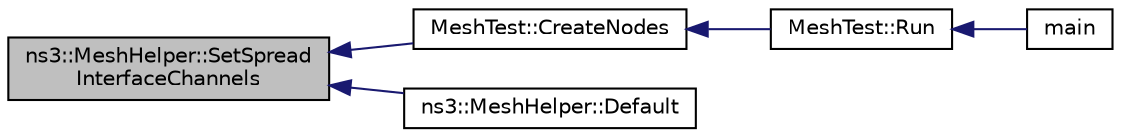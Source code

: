 digraph "ns3::MeshHelper::SetSpreadInterfaceChannels"
{
  edge [fontname="Helvetica",fontsize="10",labelfontname="Helvetica",labelfontsize="10"];
  node [fontname="Helvetica",fontsize="10",shape=record];
  rankdir="LR";
  Node1 [label="ns3::MeshHelper::SetSpread\lInterfaceChannels",height=0.2,width=0.4,color="black", fillcolor="grey75", style="filled", fontcolor="black"];
  Node1 -> Node2 [dir="back",color="midnightblue",fontsize="10",style="solid"];
  Node2 [label="MeshTest::CreateNodes",height=0.2,width=0.4,color="black", fillcolor="white", style="filled",URL="$da/dd3/classMeshTest.html#aa1eb18d555ebcf925e9bdc13e4e57ee0",tooltip="Create nodes and setup their mobility. "];
  Node2 -> Node3 [dir="back",color="midnightblue",fontsize="10",style="solid"];
  Node3 [label="MeshTest::Run",height=0.2,width=0.4,color="black", fillcolor="white", style="filled",URL="$da/dd3/classMeshTest.html#aef875ab767a18a8732de07aea724681c",tooltip="Run test. "];
  Node3 -> Node4 [dir="back",color="midnightblue",fontsize="10",style="solid"];
  Node4 [label="main",height=0.2,width=0.4,color="black", fillcolor="white", style="filled",URL="$d7/d40/mesh_8cc.html#a0ddf1224851353fc92bfbff6f499fa97"];
  Node1 -> Node5 [dir="back",color="midnightblue",fontsize="10",style="solid"];
  Node5 [label="ns3::MeshHelper::Default",height=0.2,width=0.4,color="black", fillcolor="white", style="filled",URL="$dd/dd0/classns3_1_1MeshHelper.html#aa5feccef3e3bb467f31132227f887c97",tooltip="Set the helper to the default values for the MAC type, remote station manager and channel policy..."];
}
